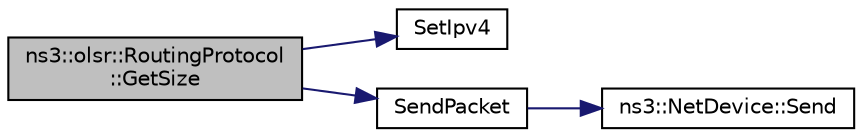 digraph "ns3::olsr::RoutingProtocol::GetSize"
{
  edge [fontname="Helvetica",fontsize="10",labelfontname="Helvetica",labelfontsize="10"];
  node [fontname="Helvetica",fontsize="10",shape=record];
  rankdir="LR";
  Node1 [label="ns3::olsr::RoutingProtocol\l::GetSize",height=0.2,width=0.4,color="black", fillcolor="grey75", style="filled", fontcolor="black"];
  Node1 -> Node2 [color="midnightblue",fontsize="10",style="solid"];
  Node2 [label="SetIpv4",height=0.2,width=0.4,color="black", fillcolor="white", style="filled",URL="$d9/db5/tap-device-creator_8cc.html#a44a9cb13d1cbecebf361fd7ccd1a374b"];
  Node1 -> Node3 [color="midnightblue",fontsize="10",style="solid"];
  Node3 [label="SendPacket",height=0.2,width=0.4,color="black", fillcolor="white", style="filled",URL="$dd/d2b/error-model-test-suite_8cc.html#a9bb9e47042238c65657a8e00cd67f111"];
  Node3 -> Node4 [color="midnightblue",fontsize="10",style="solid"];
  Node4 [label="ns3::NetDevice::Send",height=0.2,width=0.4,color="black", fillcolor="white", style="filled",URL="$d9/dac/classns3_1_1NetDevice.html#a59f41afb0fe8951bb94d5739cbe6ee7d"];
}
